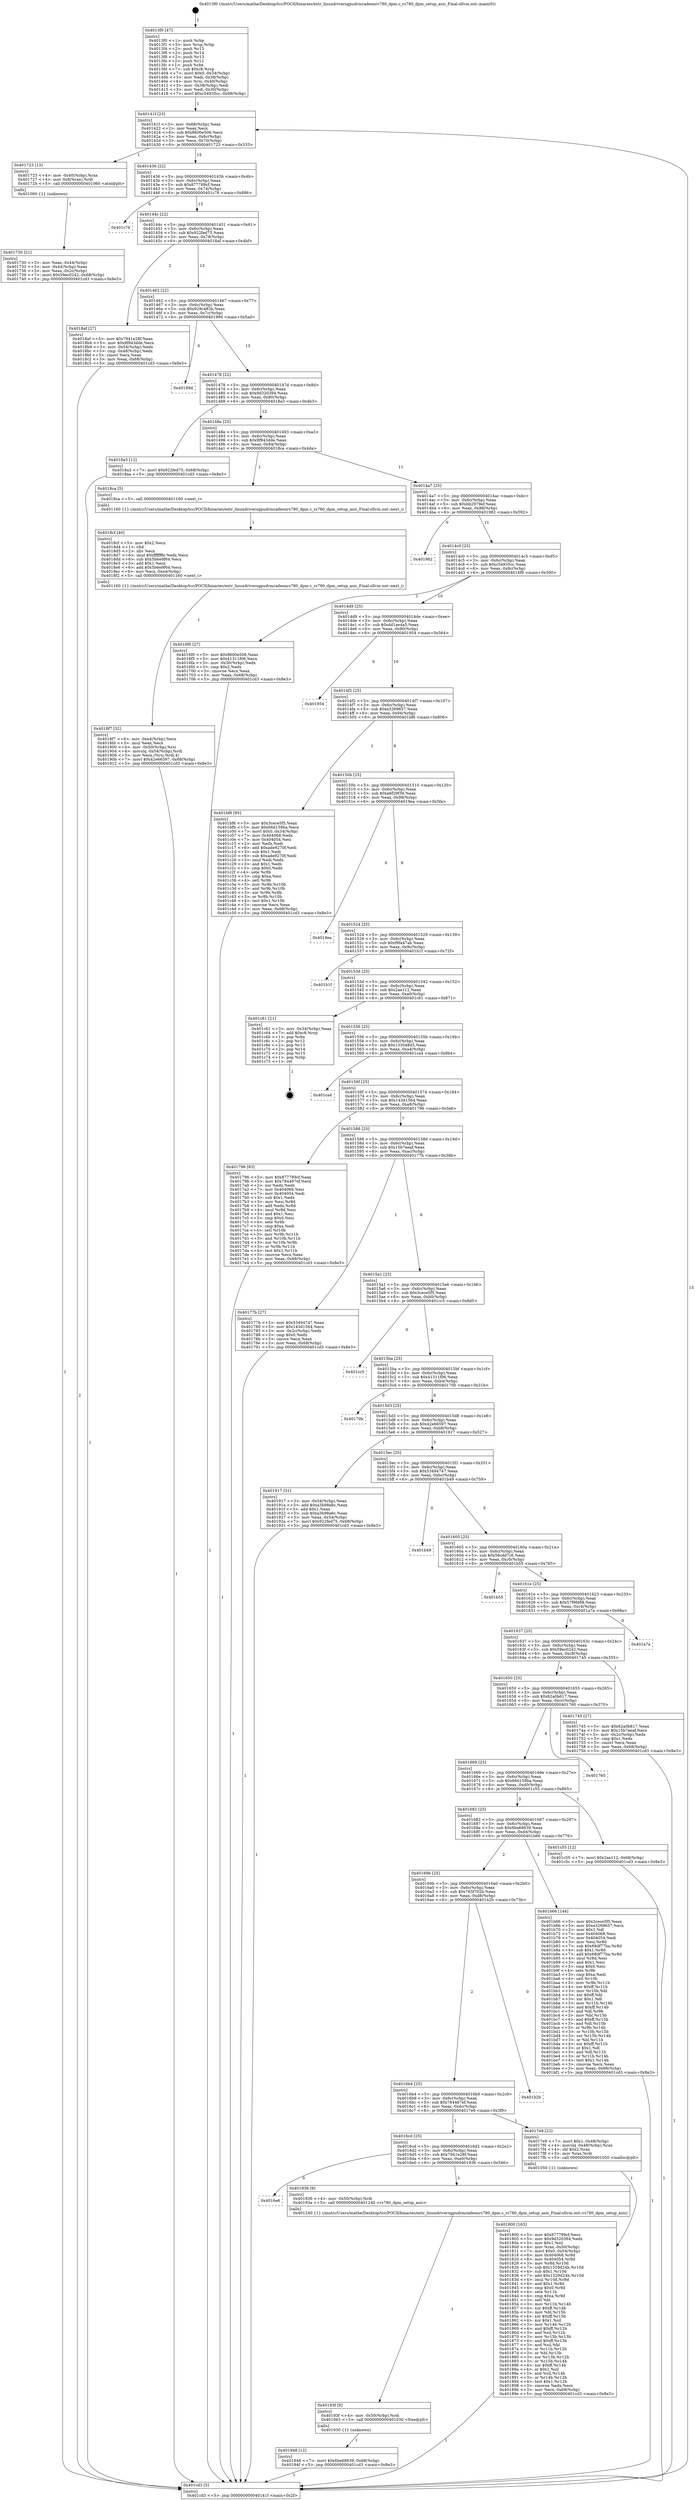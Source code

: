 digraph "0x4013f0" {
  label = "0x4013f0 (/mnt/c/Users/mathe/Desktop/tcc/POCII/binaries/extr_linuxdriversgpudrmradeonrs780_dpm.c_rs780_dpm_setup_asic_Final-ollvm.out::main(0))"
  labelloc = "t"
  node[shape=record]

  Entry [label="",width=0.3,height=0.3,shape=circle,fillcolor=black,style=filled]
  "0x40141f" [label="{
     0x40141f [23]\l
     | [instrs]\l
     &nbsp;&nbsp;0x40141f \<+3\>: mov -0x68(%rbp),%eax\l
     &nbsp;&nbsp;0x401422 \<+2\>: mov %eax,%ecx\l
     &nbsp;&nbsp;0x401424 \<+6\>: sub $0x8600e506,%ecx\l
     &nbsp;&nbsp;0x40142a \<+3\>: mov %eax,-0x6c(%rbp)\l
     &nbsp;&nbsp;0x40142d \<+3\>: mov %ecx,-0x70(%rbp)\l
     &nbsp;&nbsp;0x401430 \<+6\>: je 0000000000401723 \<main+0x333\>\l
  }"]
  "0x401723" [label="{
     0x401723 [13]\l
     | [instrs]\l
     &nbsp;&nbsp;0x401723 \<+4\>: mov -0x40(%rbp),%rax\l
     &nbsp;&nbsp;0x401727 \<+4\>: mov 0x8(%rax),%rdi\l
     &nbsp;&nbsp;0x40172b \<+5\>: call 0000000000401060 \<atoi@plt\>\l
     | [calls]\l
     &nbsp;&nbsp;0x401060 \{1\} (unknown)\l
  }"]
  "0x401436" [label="{
     0x401436 [22]\l
     | [instrs]\l
     &nbsp;&nbsp;0x401436 \<+5\>: jmp 000000000040143b \<main+0x4b\>\l
     &nbsp;&nbsp;0x40143b \<+3\>: mov -0x6c(%rbp),%eax\l
     &nbsp;&nbsp;0x40143e \<+5\>: sub $0x877789cf,%eax\l
     &nbsp;&nbsp;0x401443 \<+3\>: mov %eax,-0x74(%rbp)\l
     &nbsp;&nbsp;0x401446 \<+6\>: je 0000000000401c76 \<main+0x886\>\l
  }"]
  Exit [label="",width=0.3,height=0.3,shape=circle,fillcolor=black,style=filled,peripheries=2]
  "0x401c76" [label="{
     0x401c76\l
  }", style=dashed]
  "0x40144c" [label="{
     0x40144c [22]\l
     | [instrs]\l
     &nbsp;&nbsp;0x40144c \<+5\>: jmp 0000000000401451 \<main+0x61\>\l
     &nbsp;&nbsp;0x401451 \<+3\>: mov -0x6c(%rbp),%eax\l
     &nbsp;&nbsp;0x401454 \<+5\>: sub $0x922fed75,%eax\l
     &nbsp;&nbsp;0x401459 \<+3\>: mov %eax,-0x78(%rbp)\l
     &nbsp;&nbsp;0x40145c \<+6\>: je 00000000004018af \<main+0x4bf\>\l
  }"]
  "0x401948" [label="{
     0x401948 [12]\l
     | [instrs]\l
     &nbsp;&nbsp;0x401948 \<+7\>: movl $0x6be68639,-0x68(%rbp)\l
     &nbsp;&nbsp;0x40194f \<+5\>: jmp 0000000000401cd3 \<main+0x8e3\>\l
  }"]
  "0x4018af" [label="{
     0x4018af [27]\l
     | [instrs]\l
     &nbsp;&nbsp;0x4018af \<+5\>: mov $0x7941e28f,%eax\l
     &nbsp;&nbsp;0x4018b4 \<+5\>: mov $0x9f943dde,%ecx\l
     &nbsp;&nbsp;0x4018b9 \<+3\>: mov -0x54(%rbp),%edx\l
     &nbsp;&nbsp;0x4018bc \<+3\>: cmp -0x48(%rbp),%edx\l
     &nbsp;&nbsp;0x4018bf \<+3\>: cmovl %ecx,%eax\l
     &nbsp;&nbsp;0x4018c2 \<+3\>: mov %eax,-0x68(%rbp)\l
     &nbsp;&nbsp;0x4018c5 \<+5\>: jmp 0000000000401cd3 \<main+0x8e3\>\l
  }"]
  "0x401462" [label="{
     0x401462 [22]\l
     | [instrs]\l
     &nbsp;&nbsp;0x401462 \<+5\>: jmp 0000000000401467 \<main+0x77\>\l
     &nbsp;&nbsp;0x401467 \<+3\>: mov -0x6c(%rbp),%eax\l
     &nbsp;&nbsp;0x40146a \<+5\>: sub $0x929c483b,%eax\l
     &nbsp;&nbsp;0x40146f \<+3\>: mov %eax,-0x7c(%rbp)\l
     &nbsp;&nbsp;0x401472 \<+6\>: je 000000000040199d \<main+0x5ad\>\l
  }"]
  "0x40193f" [label="{
     0x40193f [9]\l
     | [instrs]\l
     &nbsp;&nbsp;0x40193f \<+4\>: mov -0x50(%rbp),%rdi\l
     &nbsp;&nbsp;0x401943 \<+5\>: call 0000000000401030 \<free@plt\>\l
     | [calls]\l
     &nbsp;&nbsp;0x401030 \{1\} (unknown)\l
  }"]
  "0x40199d" [label="{
     0x40199d\l
  }", style=dashed]
  "0x401478" [label="{
     0x401478 [22]\l
     | [instrs]\l
     &nbsp;&nbsp;0x401478 \<+5\>: jmp 000000000040147d \<main+0x8d\>\l
     &nbsp;&nbsp;0x40147d \<+3\>: mov -0x6c(%rbp),%eax\l
     &nbsp;&nbsp;0x401480 \<+5\>: sub $0x9d320394,%eax\l
     &nbsp;&nbsp;0x401485 \<+3\>: mov %eax,-0x80(%rbp)\l
     &nbsp;&nbsp;0x401488 \<+6\>: je 00000000004018a3 \<main+0x4b3\>\l
  }"]
  "0x4016e6" [label="{
     0x4016e6\l
  }", style=dashed]
  "0x4018a3" [label="{
     0x4018a3 [12]\l
     | [instrs]\l
     &nbsp;&nbsp;0x4018a3 \<+7\>: movl $0x922fed75,-0x68(%rbp)\l
     &nbsp;&nbsp;0x4018aa \<+5\>: jmp 0000000000401cd3 \<main+0x8e3\>\l
  }"]
  "0x40148e" [label="{
     0x40148e [25]\l
     | [instrs]\l
     &nbsp;&nbsp;0x40148e \<+5\>: jmp 0000000000401493 \<main+0xa3\>\l
     &nbsp;&nbsp;0x401493 \<+3\>: mov -0x6c(%rbp),%eax\l
     &nbsp;&nbsp;0x401496 \<+5\>: sub $0x9f943dde,%eax\l
     &nbsp;&nbsp;0x40149b \<+6\>: mov %eax,-0x84(%rbp)\l
     &nbsp;&nbsp;0x4014a1 \<+6\>: je 00000000004018ca \<main+0x4da\>\l
  }"]
  "0x401936" [label="{
     0x401936 [9]\l
     | [instrs]\l
     &nbsp;&nbsp;0x401936 \<+4\>: mov -0x50(%rbp),%rdi\l
     &nbsp;&nbsp;0x40193a \<+5\>: call 0000000000401240 \<rs780_dpm_setup_asic\>\l
     | [calls]\l
     &nbsp;&nbsp;0x401240 \{1\} (/mnt/c/Users/mathe/Desktop/tcc/POCII/binaries/extr_linuxdriversgpudrmradeonrs780_dpm.c_rs780_dpm_setup_asic_Final-ollvm.out::rs780_dpm_setup_asic)\l
  }"]
  "0x4018ca" [label="{
     0x4018ca [5]\l
     | [instrs]\l
     &nbsp;&nbsp;0x4018ca \<+5\>: call 0000000000401160 \<next_i\>\l
     | [calls]\l
     &nbsp;&nbsp;0x401160 \{1\} (/mnt/c/Users/mathe/Desktop/tcc/POCII/binaries/extr_linuxdriversgpudrmradeonrs780_dpm.c_rs780_dpm_setup_asic_Final-ollvm.out::next_i)\l
  }"]
  "0x4014a7" [label="{
     0x4014a7 [25]\l
     | [instrs]\l
     &nbsp;&nbsp;0x4014a7 \<+5\>: jmp 00000000004014ac \<main+0xbc\>\l
     &nbsp;&nbsp;0x4014ac \<+3\>: mov -0x6c(%rbp),%eax\l
     &nbsp;&nbsp;0x4014af \<+5\>: sub $0xbb2979ef,%eax\l
     &nbsp;&nbsp;0x4014b4 \<+6\>: mov %eax,-0x88(%rbp)\l
     &nbsp;&nbsp;0x4014ba \<+6\>: je 0000000000401982 \<main+0x592\>\l
  }"]
  "0x4018f7" [label="{
     0x4018f7 [32]\l
     | [instrs]\l
     &nbsp;&nbsp;0x4018f7 \<+6\>: mov -0xe4(%rbp),%ecx\l
     &nbsp;&nbsp;0x4018fd \<+3\>: imul %eax,%ecx\l
     &nbsp;&nbsp;0x401900 \<+4\>: mov -0x50(%rbp),%rsi\l
     &nbsp;&nbsp;0x401904 \<+4\>: movslq -0x54(%rbp),%rdi\l
     &nbsp;&nbsp;0x401908 \<+3\>: mov %ecx,(%rsi,%rdi,4)\l
     &nbsp;&nbsp;0x40190b \<+7\>: movl $0x42e66597,-0x68(%rbp)\l
     &nbsp;&nbsp;0x401912 \<+5\>: jmp 0000000000401cd3 \<main+0x8e3\>\l
  }"]
  "0x401982" [label="{
     0x401982\l
  }", style=dashed]
  "0x4014c0" [label="{
     0x4014c0 [25]\l
     | [instrs]\l
     &nbsp;&nbsp;0x4014c0 \<+5\>: jmp 00000000004014c5 \<main+0xd5\>\l
     &nbsp;&nbsp;0x4014c5 \<+3\>: mov -0x6c(%rbp),%eax\l
     &nbsp;&nbsp;0x4014c8 \<+5\>: sub $0xc54935cc,%eax\l
     &nbsp;&nbsp;0x4014cd \<+6\>: mov %eax,-0x8c(%rbp)\l
     &nbsp;&nbsp;0x4014d3 \<+6\>: je 00000000004016f0 \<main+0x300\>\l
  }"]
  "0x4018cf" [label="{
     0x4018cf [40]\l
     | [instrs]\l
     &nbsp;&nbsp;0x4018cf \<+5\>: mov $0x2,%ecx\l
     &nbsp;&nbsp;0x4018d4 \<+1\>: cltd\l
     &nbsp;&nbsp;0x4018d5 \<+2\>: idiv %ecx\l
     &nbsp;&nbsp;0x4018d7 \<+6\>: imul $0xfffffffe,%edx,%ecx\l
     &nbsp;&nbsp;0x4018dd \<+6\>: sub $0x5b6e9f64,%ecx\l
     &nbsp;&nbsp;0x4018e3 \<+3\>: add $0x1,%ecx\l
     &nbsp;&nbsp;0x4018e6 \<+6\>: add $0x5b6e9f64,%ecx\l
     &nbsp;&nbsp;0x4018ec \<+6\>: mov %ecx,-0xe4(%rbp)\l
     &nbsp;&nbsp;0x4018f2 \<+5\>: call 0000000000401160 \<next_i\>\l
     | [calls]\l
     &nbsp;&nbsp;0x401160 \{1\} (/mnt/c/Users/mathe/Desktop/tcc/POCII/binaries/extr_linuxdriversgpudrmradeonrs780_dpm.c_rs780_dpm_setup_asic_Final-ollvm.out::next_i)\l
  }"]
  "0x4016f0" [label="{
     0x4016f0 [27]\l
     | [instrs]\l
     &nbsp;&nbsp;0x4016f0 \<+5\>: mov $0x8600e506,%eax\l
     &nbsp;&nbsp;0x4016f5 \<+5\>: mov $0x41311f06,%ecx\l
     &nbsp;&nbsp;0x4016fa \<+3\>: mov -0x30(%rbp),%edx\l
     &nbsp;&nbsp;0x4016fd \<+3\>: cmp $0x2,%edx\l
     &nbsp;&nbsp;0x401700 \<+3\>: cmovne %ecx,%eax\l
     &nbsp;&nbsp;0x401703 \<+3\>: mov %eax,-0x68(%rbp)\l
     &nbsp;&nbsp;0x401706 \<+5\>: jmp 0000000000401cd3 \<main+0x8e3\>\l
  }"]
  "0x4014d9" [label="{
     0x4014d9 [25]\l
     | [instrs]\l
     &nbsp;&nbsp;0x4014d9 \<+5\>: jmp 00000000004014de \<main+0xee\>\l
     &nbsp;&nbsp;0x4014de \<+3\>: mov -0x6c(%rbp),%eax\l
     &nbsp;&nbsp;0x4014e1 \<+5\>: sub $0xdd1ae4a5,%eax\l
     &nbsp;&nbsp;0x4014e6 \<+6\>: mov %eax,-0x90(%rbp)\l
     &nbsp;&nbsp;0x4014ec \<+6\>: je 0000000000401954 \<main+0x564\>\l
  }"]
  "0x401cd3" [label="{
     0x401cd3 [5]\l
     | [instrs]\l
     &nbsp;&nbsp;0x401cd3 \<+5\>: jmp 000000000040141f \<main+0x2f\>\l
  }"]
  "0x4013f0" [label="{
     0x4013f0 [47]\l
     | [instrs]\l
     &nbsp;&nbsp;0x4013f0 \<+1\>: push %rbp\l
     &nbsp;&nbsp;0x4013f1 \<+3\>: mov %rsp,%rbp\l
     &nbsp;&nbsp;0x4013f4 \<+2\>: push %r15\l
     &nbsp;&nbsp;0x4013f6 \<+2\>: push %r14\l
     &nbsp;&nbsp;0x4013f8 \<+2\>: push %r13\l
     &nbsp;&nbsp;0x4013fa \<+2\>: push %r12\l
     &nbsp;&nbsp;0x4013fc \<+1\>: push %rbx\l
     &nbsp;&nbsp;0x4013fd \<+7\>: sub $0xc8,%rsp\l
     &nbsp;&nbsp;0x401404 \<+7\>: movl $0x0,-0x34(%rbp)\l
     &nbsp;&nbsp;0x40140b \<+3\>: mov %edi,-0x38(%rbp)\l
     &nbsp;&nbsp;0x40140e \<+4\>: mov %rsi,-0x40(%rbp)\l
     &nbsp;&nbsp;0x401412 \<+3\>: mov -0x38(%rbp),%edi\l
     &nbsp;&nbsp;0x401415 \<+3\>: mov %edi,-0x30(%rbp)\l
     &nbsp;&nbsp;0x401418 \<+7\>: movl $0xc54935cc,-0x68(%rbp)\l
  }"]
  "0x401730" [label="{
     0x401730 [21]\l
     | [instrs]\l
     &nbsp;&nbsp;0x401730 \<+3\>: mov %eax,-0x44(%rbp)\l
     &nbsp;&nbsp;0x401733 \<+3\>: mov -0x44(%rbp),%eax\l
     &nbsp;&nbsp;0x401736 \<+3\>: mov %eax,-0x2c(%rbp)\l
     &nbsp;&nbsp;0x401739 \<+7\>: movl $0x59ec0242,-0x68(%rbp)\l
     &nbsp;&nbsp;0x401740 \<+5\>: jmp 0000000000401cd3 \<main+0x8e3\>\l
  }"]
  "0x401800" [label="{
     0x401800 [163]\l
     | [instrs]\l
     &nbsp;&nbsp;0x401800 \<+5\>: mov $0x877789cf,%ecx\l
     &nbsp;&nbsp;0x401805 \<+5\>: mov $0x9d320394,%edx\l
     &nbsp;&nbsp;0x40180a \<+3\>: mov $0x1,%sil\l
     &nbsp;&nbsp;0x40180d \<+4\>: mov %rax,-0x50(%rbp)\l
     &nbsp;&nbsp;0x401811 \<+7\>: movl $0x0,-0x54(%rbp)\l
     &nbsp;&nbsp;0x401818 \<+8\>: mov 0x404068,%r8d\l
     &nbsp;&nbsp;0x401820 \<+8\>: mov 0x404054,%r9d\l
     &nbsp;&nbsp;0x401828 \<+3\>: mov %r8d,%r10d\l
     &nbsp;&nbsp;0x40182b \<+7\>: sub $0x1529d24b,%r10d\l
     &nbsp;&nbsp;0x401832 \<+4\>: sub $0x1,%r10d\l
     &nbsp;&nbsp;0x401836 \<+7\>: add $0x1529d24b,%r10d\l
     &nbsp;&nbsp;0x40183d \<+4\>: imul %r10d,%r8d\l
     &nbsp;&nbsp;0x401841 \<+4\>: and $0x1,%r8d\l
     &nbsp;&nbsp;0x401845 \<+4\>: cmp $0x0,%r8d\l
     &nbsp;&nbsp;0x401849 \<+4\>: sete %r11b\l
     &nbsp;&nbsp;0x40184d \<+4\>: cmp $0xa,%r9d\l
     &nbsp;&nbsp;0x401851 \<+3\>: setl %bl\l
     &nbsp;&nbsp;0x401854 \<+3\>: mov %r11b,%r14b\l
     &nbsp;&nbsp;0x401857 \<+4\>: xor $0xff,%r14b\l
     &nbsp;&nbsp;0x40185b \<+3\>: mov %bl,%r15b\l
     &nbsp;&nbsp;0x40185e \<+4\>: xor $0xff,%r15b\l
     &nbsp;&nbsp;0x401862 \<+4\>: xor $0x1,%sil\l
     &nbsp;&nbsp;0x401866 \<+3\>: mov %r14b,%r12b\l
     &nbsp;&nbsp;0x401869 \<+4\>: and $0xff,%r12b\l
     &nbsp;&nbsp;0x40186d \<+3\>: and %sil,%r11b\l
     &nbsp;&nbsp;0x401870 \<+3\>: mov %r15b,%r13b\l
     &nbsp;&nbsp;0x401873 \<+4\>: and $0xff,%r13b\l
     &nbsp;&nbsp;0x401877 \<+3\>: and %sil,%bl\l
     &nbsp;&nbsp;0x40187a \<+3\>: or %r11b,%r12b\l
     &nbsp;&nbsp;0x40187d \<+3\>: or %bl,%r13b\l
     &nbsp;&nbsp;0x401880 \<+3\>: xor %r13b,%r12b\l
     &nbsp;&nbsp;0x401883 \<+3\>: or %r15b,%r14b\l
     &nbsp;&nbsp;0x401886 \<+4\>: xor $0xff,%r14b\l
     &nbsp;&nbsp;0x40188a \<+4\>: or $0x1,%sil\l
     &nbsp;&nbsp;0x40188e \<+3\>: and %sil,%r14b\l
     &nbsp;&nbsp;0x401891 \<+3\>: or %r14b,%r12b\l
     &nbsp;&nbsp;0x401894 \<+4\>: test $0x1,%r12b\l
     &nbsp;&nbsp;0x401898 \<+3\>: cmovne %edx,%ecx\l
     &nbsp;&nbsp;0x40189b \<+3\>: mov %ecx,-0x68(%rbp)\l
     &nbsp;&nbsp;0x40189e \<+5\>: jmp 0000000000401cd3 \<main+0x8e3\>\l
  }"]
  "0x401954" [label="{
     0x401954\l
  }", style=dashed]
  "0x4014f2" [label="{
     0x4014f2 [25]\l
     | [instrs]\l
     &nbsp;&nbsp;0x4014f2 \<+5\>: jmp 00000000004014f7 \<main+0x107\>\l
     &nbsp;&nbsp;0x4014f7 \<+3\>: mov -0x6c(%rbp),%eax\l
     &nbsp;&nbsp;0x4014fa \<+5\>: sub $0xe3269657,%eax\l
     &nbsp;&nbsp;0x4014ff \<+6\>: mov %eax,-0x94(%rbp)\l
     &nbsp;&nbsp;0x401505 \<+6\>: je 0000000000401bf6 \<main+0x806\>\l
  }"]
  "0x4016cd" [label="{
     0x4016cd [25]\l
     | [instrs]\l
     &nbsp;&nbsp;0x4016cd \<+5\>: jmp 00000000004016d2 \<main+0x2e2\>\l
     &nbsp;&nbsp;0x4016d2 \<+3\>: mov -0x6c(%rbp),%eax\l
     &nbsp;&nbsp;0x4016d5 \<+5\>: sub $0x7941e28f,%eax\l
     &nbsp;&nbsp;0x4016da \<+6\>: mov %eax,-0xe0(%rbp)\l
     &nbsp;&nbsp;0x4016e0 \<+6\>: je 0000000000401936 \<main+0x546\>\l
  }"]
  "0x401bf6" [label="{
     0x401bf6 [95]\l
     | [instrs]\l
     &nbsp;&nbsp;0x401bf6 \<+5\>: mov $0x3cece5f5,%eax\l
     &nbsp;&nbsp;0x401bfb \<+5\>: mov $0x66d159ba,%ecx\l
     &nbsp;&nbsp;0x401c00 \<+7\>: movl $0x0,-0x34(%rbp)\l
     &nbsp;&nbsp;0x401c07 \<+7\>: mov 0x404068,%edx\l
     &nbsp;&nbsp;0x401c0e \<+7\>: mov 0x404054,%esi\l
     &nbsp;&nbsp;0x401c15 \<+2\>: mov %edx,%edi\l
     &nbsp;&nbsp;0x401c17 \<+6\>: add $0xade9270f,%edi\l
     &nbsp;&nbsp;0x401c1d \<+3\>: sub $0x1,%edi\l
     &nbsp;&nbsp;0x401c20 \<+6\>: sub $0xade9270f,%edi\l
     &nbsp;&nbsp;0x401c26 \<+3\>: imul %edi,%edx\l
     &nbsp;&nbsp;0x401c29 \<+3\>: and $0x1,%edx\l
     &nbsp;&nbsp;0x401c2c \<+3\>: cmp $0x0,%edx\l
     &nbsp;&nbsp;0x401c2f \<+4\>: sete %r8b\l
     &nbsp;&nbsp;0x401c33 \<+3\>: cmp $0xa,%esi\l
     &nbsp;&nbsp;0x401c36 \<+4\>: setl %r9b\l
     &nbsp;&nbsp;0x401c3a \<+3\>: mov %r8b,%r10b\l
     &nbsp;&nbsp;0x401c3d \<+3\>: and %r9b,%r10b\l
     &nbsp;&nbsp;0x401c40 \<+3\>: xor %r9b,%r8b\l
     &nbsp;&nbsp;0x401c43 \<+3\>: or %r8b,%r10b\l
     &nbsp;&nbsp;0x401c46 \<+4\>: test $0x1,%r10b\l
     &nbsp;&nbsp;0x401c4a \<+3\>: cmovne %ecx,%eax\l
     &nbsp;&nbsp;0x401c4d \<+3\>: mov %eax,-0x68(%rbp)\l
     &nbsp;&nbsp;0x401c50 \<+5\>: jmp 0000000000401cd3 \<main+0x8e3\>\l
  }"]
  "0x40150b" [label="{
     0x40150b [25]\l
     | [instrs]\l
     &nbsp;&nbsp;0x40150b \<+5\>: jmp 0000000000401510 \<main+0x120\>\l
     &nbsp;&nbsp;0x401510 \<+3\>: mov -0x6c(%rbp),%eax\l
     &nbsp;&nbsp;0x401513 \<+5\>: sub $0xe6f29f39,%eax\l
     &nbsp;&nbsp;0x401518 \<+6\>: mov %eax,-0x98(%rbp)\l
     &nbsp;&nbsp;0x40151e \<+6\>: je 00000000004019ea \<main+0x5fa\>\l
  }"]
  "0x4017e9" [label="{
     0x4017e9 [23]\l
     | [instrs]\l
     &nbsp;&nbsp;0x4017e9 \<+7\>: movl $0x1,-0x48(%rbp)\l
     &nbsp;&nbsp;0x4017f0 \<+4\>: movslq -0x48(%rbp),%rax\l
     &nbsp;&nbsp;0x4017f4 \<+4\>: shl $0x2,%rax\l
     &nbsp;&nbsp;0x4017f8 \<+3\>: mov %rax,%rdi\l
     &nbsp;&nbsp;0x4017fb \<+5\>: call 0000000000401050 \<malloc@plt\>\l
     | [calls]\l
     &nbsp;&nbsp;0x401050 \{1\} (unknown)\l
  }"]
  "0x4019ea" [label="{
     0x4019ea\l
  }", style=dashed]
  "0x401524" [label="{
     0x401524 [25]\l
     | [instrs]\l
     &nbsp;&nbsp;0x401524 \<+5\>: jmp 0000000000401529 \<main+0x139\>\l
     &nbsp;&nbsp;0x401529 \<+3\>: mov -0x6c(%rbp),%eax\l
     &nbsp;&nbsp;0x40152c \<+5\>: sub $0xf9fa47ab,%eax\l
     &nbsp;&nbsp;0x401531 \<+6\>: mov %eax,-0x9c(%rbp)\l
     &nbsp;&nbsp;0x401537 \<+6\>: je 0000000000401b1f \<main+0x72f\>\l
  }"]
  "0x4016b4" [label="{
     0x4016b4 [25]\l
     | [instrs]\l
     &nbsp;&nbsp;0x4016b4 \<+5\>: jmp 00000000004016b9 \<main+0x2c9\>\l
     &nbsp;&nbsp;0x4016b9 \<+3\>: mov -0x6c(%rbp),%eax\l
     &nbsp;&nbsp;0x4016bc \<+5\>: sub $0x784467ef,%eax\l
     &nbsp;&nbsp;0x4016c1 \<+6\>: mov %eax,-0xdc(%rbp)\l
     &nbsp;&nbsp;0x4016c7 \<+6\>: je 00000000004017e9 \<main+0x3f9\>\l
  }"]
  "0x401b1f" [label="{
     0x401b1f\l
  }", style=dashed]
  "0x40153d" [label="{
     0x40153d [25]\l
     | [instrs]\l
     &nbsp;&nbsp;0x40153d \<+5\>: jmp 0000000000401542 \<main+0x152\>\l
     &nbsp;&nbsp;0x401542 \<+3\>: mov -0x6c(%rbp),%eax\l
     &nbsp;&nbsp;0x401545 \<+5\>: sub $0x2ae112,%eax\l
     &nbsp;&nbsp;0x40154a \<+6\>: mov %eax,-0xa0(%rbp)\l
     &nbsp;&nbsp;0x401550 \<+6\>: je 0000000000401c61 \<main+0x871\>\l
  }"]
  "0x401b2b" [label="{
     0x401b2b\l
  }", style=dashed]
  "0x401c61" [label="{
     0x401c61 [21]\l
     | [instrs]\l
     &nbsp;&nbsp;0x401c61 \<+3\>: mov -0x34(%rbp),%eax\l
     &nbsp;&nbsp;0x401c64 \<+7\>: add $0xc8,%rsp\l
     &nbsp;&nbsp;0x401c6b \<+1\>: pop %rbx\l
     &nbsp;&nbsp;0x401c6c \<+2\>: pop %r12\l
     &nbsp;&nbsp;0x401c6e \<+2\>: pop %r13\l
     &nbsp;&nbsp;0x401c70 \<+2\>: pop %r14\l
     &nbsp;&nbsp;0x401c72 \<+2\>: pop %r15\l
     &nbsp;&nbsp;0x401c74 \<+1\>: pop %rbp\l
     &nbsp;&nbsp;0x401c75 \<+1\>: ret\l
  }"]
  "0x401556" [label="{
     0x401556 [25]\l
     | [instrs]\l
     &nbsp;&nbsp;0x401556 \<+5\>: jmp 000000000040155b \<main+0x16b\>\l
     &nbsp;&nbsp;0x40155b \<+3\>: mov -0x6c(%rbp),%eax\l
     &nbsp;&nbsp;0x40155e \<+5\>: sub $0x13304845,%eax\l
     &nbsp;&nbsp;0x401563 \<+6\>: mov %eax,-0xa4(%rbp)\l
     &nbsp;&nbsp;0x401569 \<+6\>: je 0000000000401ca4 \<main+0x8b4\>\l
  }"]
  "0x40169b" [label="{
     0x40169b [25]\l
     | [instrs]\l
     &nbsp;&nbsp;0x40169b \<+5\>: jmp 00000000004016a0 \<main+0x2b0\>\l
     &nbsp;&nbsp;0x4016a0 \<+3\>: mov -0x6c(%rbp),%eax\l
     &nbsp;&nbsp;0x4016a3 \<+5\>: sub $0x763f702b,%eax\l
     &nbsp;&nbsp;0x4016a8 \<+6\>: mov %eax,-0xd8(%rbp)\l
     &nbsp;&nbsp;0x4016ae \<+6\>: je 0000000000401b2b \<main+0x73b\>\l
  }"]
  "0x401ca4" [label="{
     0x401ca4\l
  }", style=dashed]
  "0x40156f" [label="{
     0x40156f [25]\l
     | [instrs]\l
     &nbsp;&nbsp;0x40156f \<+5\>: jmp 0000000000401574 \<main+0x184\>\l
     &nbsp;&nbsp;0x401574 \<+3\>: mov -0x6c(%rbp),%eax\l
     &nbsp;&nbsp;0x401577 \<+5\>: sub $0x143d1564,%eax\l
     &nbsp;&nbsp;0x40157c \<+6\>: mov %eax,-0xa8(%rbp)\l
     &nbsp;&nbsp;0x401582 \<+6\>: je 0000000000401796 \<main+0x3a6\>\l
  }"]
  "0x401b66" [label="{
     0x401b66 [144]\l
     | [instrs]\l
     &nbsp;&nbsp;0x401b66 \<+5\>: mov $0x3cece5f5,%eax\l
     &nbsp;&nbsp;0x401b6b \<+5\>: mov $0xe3269657,%ecx\l
     &nbsp;&nbsp;0x401b70 \<+2\>: mov $0x1,%dl\l
     &nbsp;&nbsp;0x401b72 \<+7\>: mov 0x404068,%esi\l
     &nbsp;&nbsp;0x401b79 \<+7\>: mov 0x404054,%edi\l
     &nbsp;&nbsp;0x401b80 \<+3\>: mov %esi,%r8d\l
     &nbsp;&nbsp;0x401b83 \<+7\>: sub $0x68df77ba,%r8d\l
     &nbsp;&nbsp;0x401b8a \<+4\>: sub $0x1,%r8d\l
     &nbsp;&nbsp;0x401b8e \<+7\>: add $0x68df77ba,%r8d\l
     &nbsp;&nbsp;0x401b95 \<+4\>: imul %r8d,%esi\l
     &nbsp;&nbsp;0x401b99 \<+3\>: and $0x1,%esi\l
     &nbsp;&nbsp;0x401b9c \<+3\>: cmp $0x0,%esi\l
     &nbsp;&nbsp;0x401b9f \<+4\>: sete %r9b\l
     &nbsp;&nbsp;0x401ba3 \<+3\>: cmp $0xa,%edi\l
     &nbsp;&nbsp;0x401ba6 \<+4\>: setl %r10b\l
     &nbsp;&nbsp;0x401baa \<+3\>: mov %r9b,%r11b\l
     &nbsp;&nbsp;0x401bad \<+4\>: xor $0xff,%r11b\l
     &nbsp;&nbsp;0x401bb1 \<+3\>: mov %r10b,%bl\l
     &nbsp;&nbsp;0x401bb4 \<+3\>: xor $0xff,%bl\l
     &nbsp;&nbsp;0x401bb7 \<+3\>: xor $0x1,%dl\l
     &nbsp;&nbsp;0x401bba \<+3\>: mov %r11b,%r14b\l
     &nbsp;&nbsp;0x401bbd \<+4\>: and $0xff,%r14b\l
     &nbsp;&nbsp;0x401bc1 \<+3\>: and %dl,%r9b\l
     &nbsp;&nbsp;0x401bc4 \<+3\>: mov %bl,%r15b\l
     &nbsp;&nbsp;0x401bc7 \<+4\>: and $0xff,%r15b\l
     &nbsp;&nbsp;0x401bcb \<+3\>: and %dl,%r10b\l
     &nbsp;&nbsp;0x401bce \<+3\>: or %r9b,%r14b\l
     &nbsp;&nbsp;0x401bd1 \<+3\>: or %r10b,%r15b\l
     &nbsp;&nbsp;0x401bd4 \<+3\>: xor %r15b,%r14b\l
     &nbsp;&nbsp;0x401bd7 \<+3\>: or %bl,%r11b\l
     &nbsp;&nbsp;0x401bda \<+4\>: xor $0xff,%r11b\l
     &nbsp;&nbsp;0x401bde \<+3\>: or $0x1,%dl\l
     &nbsp;&nbsp;0x401be1 \<+3\>: and %dl,%r11b\l
     &nbsp;&nbsp;0x401be4 \<+3\>: or %r11b,%r14b\l
     &nbsp;&nbsp;0x401be7 \<+4\>: test $0x1,%r14b\l
     &nbsp;&nbsp;0x401beb \<+3\>: cmovne %ecx,%eax\l
     &nbsp;&nbsp;0x401bee \<+3\>: mov %eax,-0x68(%rbp)\l
     &nbsp;&nbsp;0x401bf1 \<+5\>: jmp 0000000000401cd3 \<main+0x8e3\>\l
  }"]
  "0x401796" [label="{
     0x401796 [83]\l
     | [instrs]\l
     &nbsp;&nbsp;0x401796 \<+5\>: mov $0x877789cf,%eax\l
     &nbsp;&nbsp;0x40179b \<+5\>: mov $0x784467ef,%ecx\l
     &nbsp;&nbsp;0x4017a0 \<+2\>: xor %edx,%edx\l
     &nbsp;&nbsp;0x4017a2 \<+7\>: mov 0x404068,%esi\l
     &nbsp;&nbsp;0x4017a9 \<+7\>: mov 0x404054,%edi\l
     &nbsp;&nbsp;0x4017b0 \<+3\>: sub $0x1,%edx\l
     &nbsp;&nbsp;0x4017b3 \<+3\>: mov %esi,%r8d\l
     &nbsp;&nbsp;0x4017b6 \<+3\>: add %edx,%r8d\l
     &nbsp;&nbsp;0x4017b9 \<+4\>: imul %r8d,%esi\l
     &nbsp;&nbsp;0x4017bd \<+3\>: and $0x1,%esi\l
     &nbsp;&nbsp;0x4017c0 \<+3\>: cmp $0x0,%esi\l
     &nbsp;&nbsp;0x4017c3 \<+4\>: sete %r9b\l
     &nbsp;&nbsp;0x4017c7 \<+3\>: cmp $0xa,%edi\l
     &nbsp;&nbsp;0x4017ca \<+4\>: setl %r10b\l
     &nbsp;&nbsp;0x4017ce \<+3\>: mov %r9b,%r11b\l
     &nbsp;&nbsp;0x4017d1 \<+3\>: and %r10b,%r11b\l
     &nbsp;&nbsp;0x4017d4 \<+3\>: xor %r10b,%r9b\l
     &nbsp;&nbsp;0x4017d7 \<+3\>: or %r9b,%r11b\l
     &nbsp;&nbsp;0x4017da \<+4\>: test $0x1,%r11b\l
     &nbsp;&nbsp;0x4017de \<+3\>: cmovne %ecx,%eax\l
     &nbsp;&nbsp;0x4017e1 \<+3\>: mov %eax,-0x68(%rbp)\l
     &nbsp;&nbsp;0x4017e4 \<+5\>: jmp 0000000000401cd3 \<main+0x8e3\>\l
  }"]
  "0x401588" [label="{
     0x401588 [25]\l
     | [instrs]\l
     &nbsp;&nbsp;0x401588 \<+5\>: jmp 000000000040158d \<main+0x19d\>\l
     &nbsp;&nbsp;0x40158d \<+3\>: mov -0x6c(%rbp),%eax\l
     &nbsp;&nbsp;0x401590 \<+5\>: sub $0x15b7eeaf,%eax\l
     &nbsp;&nbsp;0x401595 \<+6\>: mov %eax,-0xac(%rbp)\l
     &nbsp;&nbsp;0x40159b \<+6\>: je 000000000040177b \<main+0x38b\>\l
  }"]
  "0x401682" [label="{
     0x401682 [25]\l
     | [instrs]\l
     &nbsp;&nbsp;0x401682 \<+5\>: jmp 0000000000401687 \<main+0x297\>\l
     &nbsp;&nbsp;0x401687 \<+3\>: mov -0x6c(%rbp),%eax\l
     &nbsp;&nbsp;0x40168a \<+5\>: sub $0x6be68639,%eax\l
     &nbsp;&nbsp;0x40168f \<+6\>: mov %eax,-0xd4(%rbp)\l
     &nbsp;&nbsp;0x401695 \<+6\>: je 0000000000401b66 \<main+0x776\>\l
  }"]
  "0x40177b" [label="{
     0x40177b [27]\l
     | [instrs]\l
     &nbsp;&nbsp;0x40177b \<+5\>: mov $0x53494747,%eax\l
     &nbsp;&nbsp;0x401780 \<+5\>: mov $0x143d1564,%ecx\l
     &nbsp;&nbsp;0x401785 \<+3\>: mov -0x2c(%rbp),%edx\l
     &nbsp;&nbsp;0x401788 \<+3\>: cmp $0x0,%edx\l
     &nbsp;&nbsp;0x40178b \<+3\>: cmove %ecx,%eax\l
     &nbsp;&nbsp;0x40178e \<+3\>: mov %eax,-0x68(%rbp)\l
     &nbsp;&nbsp;0x401791 \<+5\>: jmp 0000000000401cd3 \<main+0x8e3\>\l
  }"]
  "0x4015a1" [label="{
     0x4015a1 [25]\l
     | [instrs]\l
     &nbsp;&nbsp;0x4015a1 \<+5\>: jmp 00000000004015a6 \<main+0x1b6\>\l
     &nbsp;&nbsp;0x4015a6 \<+3\>: mov -0x6c(%rbp),%eax\l
     &nbsp;&nbsp;0x4015a9 \<+5\>: sub $0x3cece5f5,%eax\l
     &nbsp;&nbsp;0x4015ae \<+6\>: mov %eax,-0xb0(%rbp)\l
     &nbsp;&nbsp;0x4015b4 \<+6\>: je 0000000000401cc5 \<main+0x8d5\>\l
  }"]
  "0x401c55" [label="{
     0x401c55 [12]\l
     | [instrs]\l
     &nbsp;&nbsp;0x401c55 \<+7\>: movl $0x2ae112,-0x68(%rbp)\l
     &nbsp;&nbsp;0x401c5c \<+5\>: jmp 0000000000401cd3 \<main+0x8e3\>\l
  }"]
  "0x401cc5" [label="{
     0x401cc5\l
  }", style=dashed]
  "0x4015ba" [label="{
     0x4015ba [25]\l
     | [instrs]\l
     &nbsp;&nbsp;0x4015ba \<+5\>: jmp 00000000004015bf \<main+0x1cf\>\l
     &nbsp;&nbsp;0x4015bf \<+3\>: mov -0x6c(%rbp),%eax\l
     &nbsp;&nbsp;0x4015c2 \<+5\>: sub $0x41311f06,%eax\l
     &nbsp;&nbsp;0x4015c7 \<+6\>: mov %eax,-0xb4(%rbp)\l
     &nbsp;&nbsp;0x4015cd \<+6\>: je 000000000040170b \<main+0x31b\>\l
  }"]
  "0x401669" [label="{
     0x401669 [25]\l
     | [instrs]\l
     &nbsp;&nbsp;0x401669 \<+5\>: jmp 000000000040166e \<main+0x27e\>\l
     &nbsp;&nbsp;0x40166e \<+3\>: mov -0x6c(%rbp),%eax\l
     &nbsp;&nbsp;0x401671 \<+5\>: sub $0x66d159ba,%eax\l
     &nbsp;&nbsp;0x401676 \<+6\>: mov %eax,-0xd0(%rbp)\l
     &nbsp;&nbsp;0x40167c \<+6\>: je 0000000000401c55 \<main+0x865\>\l
  }"]
  "0x40170b" [label="{
     0x40170b\l
  }", style=dashed]
  "0x4015d3" [label="{
     0x4015d3 [25]\l
     | [instrs]\l
     &nbsp;&nbsp;0x4015d3 \<+5\>: jmp 00000000004015d8 \<main+0x1e8\>\l
     &nbsp;&nbsp;0x4015d8 \<+3\>: mov -0x6c(%rbp),%eax\l
     &nbsp;&nbsp;0x4015db \<+5\>: sub $0x42e66597,%eax\l
     &nbsp;&nbsp;0x4015e0 \<+6\>: mov %eax,-0xb8(%rbp)\l
     &nbsp;&nbsp;0x4015e6 \<+6\>: je 0000000000401917 \<main+0x527\>\l
  }"]
  "0x401760" [label="{
     0x401760\l
  }", style=dashed]
  "0x401917" [label="{
     0x401917 [31]\l
     | [instrs]\l
     &nbsp;&nbsp;0x401917 \<+3\>: mov -0x54(%rbp),%eax\l
     &nbsp;&nbsp;0x40191a \<+5\>: add $0xa3b98a6c,%eax\l
     &nbsp;&nbsp;0x40191f \<+3\>: add $0x1,%eax\l
     &nbsp;&nbsp;0x401922 \<+5\>: sub $0xa3b98a6c,%eax\l
     &nbsp;&nbsp;0x401927 \<+3\>: mov %eax,-0x54(%rbp)\l
     &nbsp;&nbsp;0x40192a \<+7\>: movl $0x922fed75,-0x68(%rbp)\l
     &nbsp;&nbsp;0x401931 \<+5\>: jmp 0000000000401cd3 \<main+0x8e3\>\l
  }"]
  "0x4015ec" [label="{
     0x4015ec [25]\l
     | [instrs]\l
     &nbsp;&nbsp;0x4015ec \<+5\>: jmp 00000000004015f1 \<main+0x201\>\l
     &nbsp;&nbsp;0x4015f1 \<+3\>: mov -0x6c(%rbp),%eax\l
     &nbsp;&nbsp;0x4015f4 \<+5\>: sub $0x53494747,%eax\l
     &nbsp;&nbsp;0x4015f9 \<+6\>: mov %eax,-0xbc(%rbp)\l
     &nbsp;&nbsp;0x4015ff \<+6\>: je 0000000000401b49 \<main+0x759\>\l
  }"]
  "0x401650" [label="{
     0x401650 [25]\l
     | [instrs]\l
     &nbsp;&nbsp;0x401650 \<+5\>: jmp 0000000000401655 \<main+0x265\>\l
     &nbsp;&nbsp;0x401655 \<+3\>: mov -0x6c(%rbp),%eax\l
     &nbsp;&nbsp;0x401658 \<+5\>: sub $0x62a0b617,%eax\l
     &nbsp;&nbsp;0x40165d \<+6\>: mov %eax,-0xcc(%rbp)\l
     &nbsp;&nbsp;0x401663 \<+6\>: je 0000000000401760 \<main+0x370\>\l
  }"]
  "0x401b49" [label="{
     0x401b49\l
  }", style=dashed]
  "0x401605" [label="{
     0x401605 [25]\l
     | [instrs]\l
     &nbsp;&nbsp;0x401605 \<+5\>: jmp 000000000040160a \<main+0x21a\>\l
     &nbsp;&nbsp;0x40160a \<+3\>: mov -0x6c(%rbp),%eax\l
     &nbsp;&nbsp;0x40160d \<+5\>: sub $0x56cdd7c6,%eax\l
     &nbsp;&nbsp;0x401612 \<+6\>: mov %eax,-0xc0(%rbp)\l
     &nbsp;&nbsp;0x401618 \<+6\>: je 0000000000401b55 \<main+0x765\>\l
  }"]
  "0x401745" [label="{
     0x401745 [27]\l
     | [instrs]\l
     &nbsp;&nbsp;0x401745 \<+5\>: mov $0x62a0b617,%eax\l
     &nbsp;&nbsp;0x40174a \<+5\>: mov $0x15b7eeaf,%ecx\l
     &nbsp;&nbsp;0x40174f \<+3\>: mov -0x2c(%rbp),%edx\l
     &nbsp;&nbsp;0x401752 \<+3\>: cmp $0x1,%edx\l
     &nbsp;&nbsp;0x401755 \<+3\>: cmovl %ecx,%eax\l
     &nbsp;&nbsp;0x401758 \<+3\>: mov %eax,-0x68(%rbp)\l
     &nbsp;&nbsp;0x40175b \<+5\>: jmp 0000000000401cd3 \<main+0x8e3\>\l
  }"]
  "0x401b55" [label="{
     0x401b55\l
  }", style=dashed]
  "0x40161e" [label="{
     0x40161e [25]\l
     | [instrs]\l
     &nbsp;&nbsp;0x40161e \<+5\>: jmp 0000000000401623 \<main+0x233\>\l
     &nbsp;&nbsp;0x401623 \<+3\>: mov -0x6c(%rbp),%eax\l
     &nbsp;&nbsp;0x401626 \<+5\>: sub $0x57f9fd98,%eax\l
     &nbsp;&nbsp;0x40162b \<+6\>: mov %eax,-0xc4(%rbp)\l
     &nbsp;&nbsp;0x401631 \<+6\>: je 0000000000401a7a \<main+0x68a\>\l
  }"]
  "0x401637" [label="{
     0x401637 [25]\l
     | [instrs]\l
     &nbsp;&nbsp;0x401637 \<+5\>: jmp 000000000040163c \<main+0x24c\>\l
     &nbsp;&nbsp;0x40163c \<+3\>: mov -0x6c(%rbp),%eax\l
     &nbsp;&nbsp;0x40163f \<+5\>: sub $0x59ec0242,%eax\l
     &nbsp;&nbsp;0x401644 \<+6\>: mov %eax,-0xc8(%rbp)\l
     &nbsp;&nbsp;0x40164a \<+6\>: je 0000000000401745 \<main+0x355\>\l
  }"]
  "0x401a7a" [label="{
     0x401a7a\l
  }", style=dashed]
  Entry -> "0x4013f0" [label=" 1"]
  "0x40141f" -> "0x401723" [label=" 1"]
  "0x40141f" -> "0x401436" [label=" 15"]
  "0x401c61" -> Exit [label=" 1"]
  "0x401436" -> "0x401c76" [label=" 0"]
  "0x401436" -> "0x40144c" [label=" 15"]
  "0x401c55" -> "0x401cd3" [label=" 1"]
  "0x40144c" -> "0x4018af" [label=" 2"]
  "0x40144c" -> "0x401462" [label=" 13"]
  "0x401bf6" -> "0x401cd3" [label=" 1"]
  "0x401462" -> "0x40199d" [label=" 0"]
  "0x401462" -> "0x401478" [label=" 13"]
  "0x401b66" -> "0x401cd3" [label=" 1"]
  "0x401478" -> "0x4018a3" [label=" 1"]
  "0x401478" -> "0x40148e" [label=" 12"]
  "0x401948" -> "0x401cd3" [label=" 1"]
  "0x40148e" -> "0x4018ca" [label=" 1"]
  "0x40148e" -> "0x4014a7" [label=" 11"]
  "0x40193f" -> "0x401948" [label=" 1"]
  "0x4014a7" -> "0x401982" [label=" 0"]
  "0x4014a7" -> "0x4014c0" [label=" 11"]
  "0x4016cd" -> "0x4016e6" [label=" 0"]
  "0x4014c0" -> "0x4016f0" [label=" 1"]
  "0x4014c0" -> "0x4014d9" [label=" 10"]
  "0x4016f0" -> "0x401cd3" [label=" 1"]
  "0x4013f0" -> "0x40141f" [label=" 1"]
  "0x401cd3" -> "0x40141f" [label=" 15"]
  "0x401723" -> "0x401730" [label=" 1"]
  "0x401730" -> "0x401cd3" [label=" 1"]
  "0x4016cd" -> "0x401936" [label=" 1"]
  "0x4014d9" -> "0x401954" [label=" 0"]
  "0x4014d9" -> "0x4014f2" [label=" 10"]
  "0x401936" -> "0x40193f" [label=" 1"]
  "0x4014f2" -> "0x401bf6" [label=" 1"]
  "0x4014f2" -> "0x40150b" [label=" 9"]
  "0x401917" -> "0x401cd3" [label=" 1"]
  "0x40150b" -> "0x4019ea" [label=" 0"]
  "0x40150b" -> "0x401524" [label=" 9"]
  "0x4018f7" -> "0x401cd3" [label=" 1"]
  "0x401524" -> "0x401b1f" [label=" 0"]
  "0x401524" -> "0x40153d" [label=" 9"]
  "0x4018ca" -> "0x4018cf" [label=" 1"]
  "0x40153d" -> "0x401c61" [label=" 1"]
  "0x40153d" -> "0x401556" [label=" 8"]
  "0x4018af" -> "0x401cd3" [label=" 2"]
  "0x401556" -> "0x401ca4" [label=" 0"]
  "0x401556" -> "0x40156f" [label=" 8"]
  "0x401800" -> "0x401cd3" [label=" 1"]
  "0x40156f" -> "0x401796" [label=" 1"]
  "0x40156f" -> "0x401588" [label=" 7"]
  "0x4017e9" -> "0x401800" [label=" 1"]
  "0x401588" -> "0x40177b" [label=" 1"]
  "0x401588" -> "0x4015a1" [label=" 6"]
  "0x4016b4" -> "0x4017e9" [label=" 1"]
  "0x4015a1" -> "0x401cc5" [label=" 0"]
  "0x4015a1" -> "0x4015ba" [label=" 6"]
  "0x4018cf" -> "0x4018f7" [label=" 1"]
  "0x4015ba" -> "0x40170b" [label=" 0"]
  "0x4015ba" -> "0x4015d3" [label=" 6"]
  "0x40169b" -> "0x401b2b" [label=" 0"]
  "0x4015d3" -> "0x401917" [label=" 1"]
  "0x4015d3" -> "0x4015ec" [label=" 5"]
  "0x4018a3" -> "0x401cd3" [label=" 1"]
  "0x4015ec" -> "0x401b49" [label=" 0"]
  "0x4015ec" -> "0x401605" [label=" 5"]
  "0x401682" -> "0x401b66" [label=" 1"]
  "0x401605" -> "0x401b55" [label=" 0"]
  "0x401605" -> "0x40161e" [label=" 5"]
  "0x4016b4" -> "0x4016cd" [label=" 1"]
  "0x40161e" -> "0x401a7a" [label=" 0"]
  "0x40161e" -> "0x401637" [label=" 5"]
  "0x401669" -> "0x401682" [label=" 3"]
  "0x401637" -> "0x401745" [label=" 1"]
  "0x401637" -> "0x401650" [label=" 4"]
  "0x401745" -> "0x401cd3" [label=" 1"]
  "0x40177b" -> "0x401cd3" [label=" 1"]
  "0x401796" -> "0x401cd3" [label=" 1"]
  "0x401682" -> "0x40169b" [label=" 2"]
  "0x401650" -> "0x401760" [label=" 0"]
  "0x401650" -> "0x401669" [label=" 4"]
  "0x40169b" -> "0x4016b4" [label=" 2"]
  "0x401669" -> "0x401c55" [label=" 1"]
}
